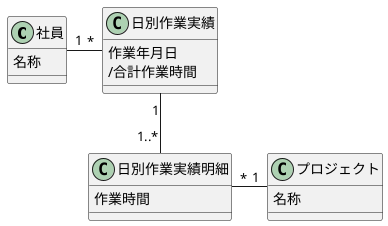 @startuml

class 社員 {
  名称
}

class 日別作業実績 {
  作業年月日
  /合計作業時間
}

class 日別作業実績明細 {
  作業時間
}

class プロジェクト {
  名称
}

社員 "1"-r-"*" 日別作業実績
日別作業実績 "1"-d-"1..*" 日別作業実績明細
日別作業実績明細 "*"-r-"1" プロジェクト

@enduml

